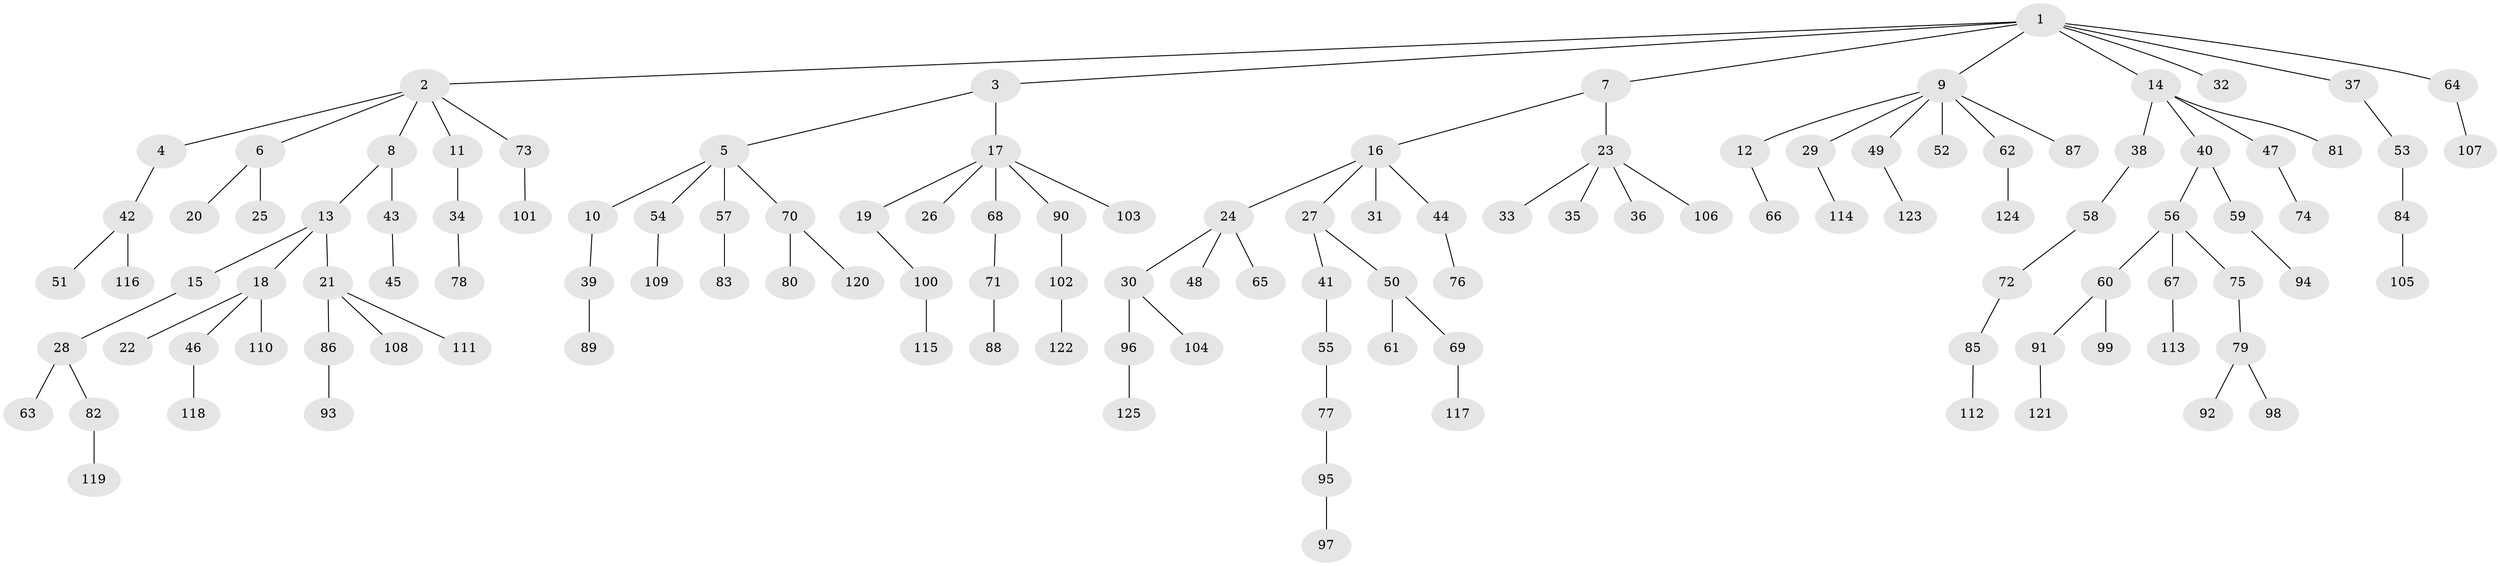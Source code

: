 // Generated by graph-tools (version 1.1) at 2025/50/03/09/25 03:50:16]
// undirected, 125 vertices, 124 edges
graph export_dot {
graph [start="1"]
  node [color=gray90,style=filled];
  1;
  2;
  3;
  4;
  5;
  6;
  7;
  8;
  9;
  10;
  11;
  12;
  13;
  14;
  15;
  16;
  17;
  18;
  19;
  20;
  21;
  22;
  23;
  24;
  25;
  26;
  27;
  28;
  29;
  30;
  31;
  32;
  33;
  34;
  35;
  36;
  37;
  38;
  39;
  40;
  41;
  42;
  43;
  44;
  45;
  46;
  47;
  48;
  49;
  50;
  51;
  52;
  53;
  54;
  55;
  56;
  57;
  58;
  59;
  60;
  61;
  62;
  63;
  64;
  65;
  66;
  67;
  68;
  69;
  70;
  71;
  72;
  73;
  74;
  75;
  76;
  77;
  78;
  79;
  80;
  81;
  82;
  83;
  84;
  85;
  86;
  87;
  88;
  89;
  90;
  91;
  92;
  93;
  94;
  95;
  96;
  97;
  98;
  99;
  100;
  101;
  102;
  103;
  104;
  105;
  106;
  107;
  108;
  109;
  110;
  111;
  112;
  113;
  114;
  115;
  116;
  117;
  118;
  119;
  120;
  121;
  122;
  123;
  124;
  125;
  1 -- 2;
  1 -- 3;
  1 -- 7;
  1 -- 9;
  1 -- 14;
  1 -- 32;
  1 -- 37;
  1 -- 64;
  2 -- 4;
  2 -- 6;
  2 -- 8;
  2 -- 11;
  2 -- 73;
  3 -- 5;
  3 -- 17;
  4 -- 42;
  5 -- 10;
  5 -- 54;
  5 -- 57;
  5 -- 70;
  6 -- 20;
  6 -- 25;
  7 -- 16;
  7 -- 23;
  8 -- 13;
  8 -- 43;
  9 -- 12;
  9 -- 29;
  9 -- 49;
  9 -- 52;
  9 -- 62;
  9 -- 87;
  10 -- 39;
  11 -- 34;
  12 -- 66;
  13 -- 15;
  13 -- 18;
  13 -- 21;
  14 -- 38;
  14 -- 40;
  14 -- 47;
  14 -- 81;
  15 -- 28;
  16 -- 24;
  16 -- 27;
  16 -- 31;
  16 -- 44;
  17 -- 19;
  17 -- 26;
  17 -- 68;
  17 -- 90;
  17 -- 103;
  18 -- 22;
  18 -- 46;
  18 -- 110;
  19 -- 100;
  21 -- 86;
  21 -- 108;
  21 -- 111;
  23 -- 33;
  23 -- 35;
  23 -- 36;
  23 -- 106;
  24 -- 30;
  24 -- 48;
  24 -- 65;
  27 -- 41;
  27 -- 50;
  28 -- 63;
  28 -- 82;
  29 -- 114;
  30 -- 96;
  30 -- 104;
  34 -- 78;
  37 -- 53;
  38 -- 58;
  39 -- 89;
  40 -- 56;
  40 -- 59;
  41 -- 55;
  42 -- 51;
  42 -- 116;
  43 -- 45;
  44 -- 76;
  46 -- 118;
  47 -- 74;
  49 -- 123;
  50 -- 61;
  50 -- 69;
  53 -- 84;
  54 -- 109;
  55 -- 77;
  56 -- 60;
  56 -- 67;
  56 -- 75;
  57 -- 83;
  58 -- 72;
  59 -- 94;
  60 -- 91;
  60 -- 99;
  62 -- 124;
  64 -- 107;
  67 -- 113;
  68 -- 71;
  69 -- 117;
  70 -- 80;
  70 -- 120;
  71 -- 88;
  72 -- 85;
  73 -- 101;
  75 -- 79;
  77 -- 95;
  79 -- 92;
  79 -- 98;
  82 -- 119;
  84 -- 105;
  85 -- 112;
  86 -- 93;
  90 -- 102;
  91 -- 121;
  95 -- 97;
  96 -- 125;
  100 -- 115;
  102 -- 122;
}
